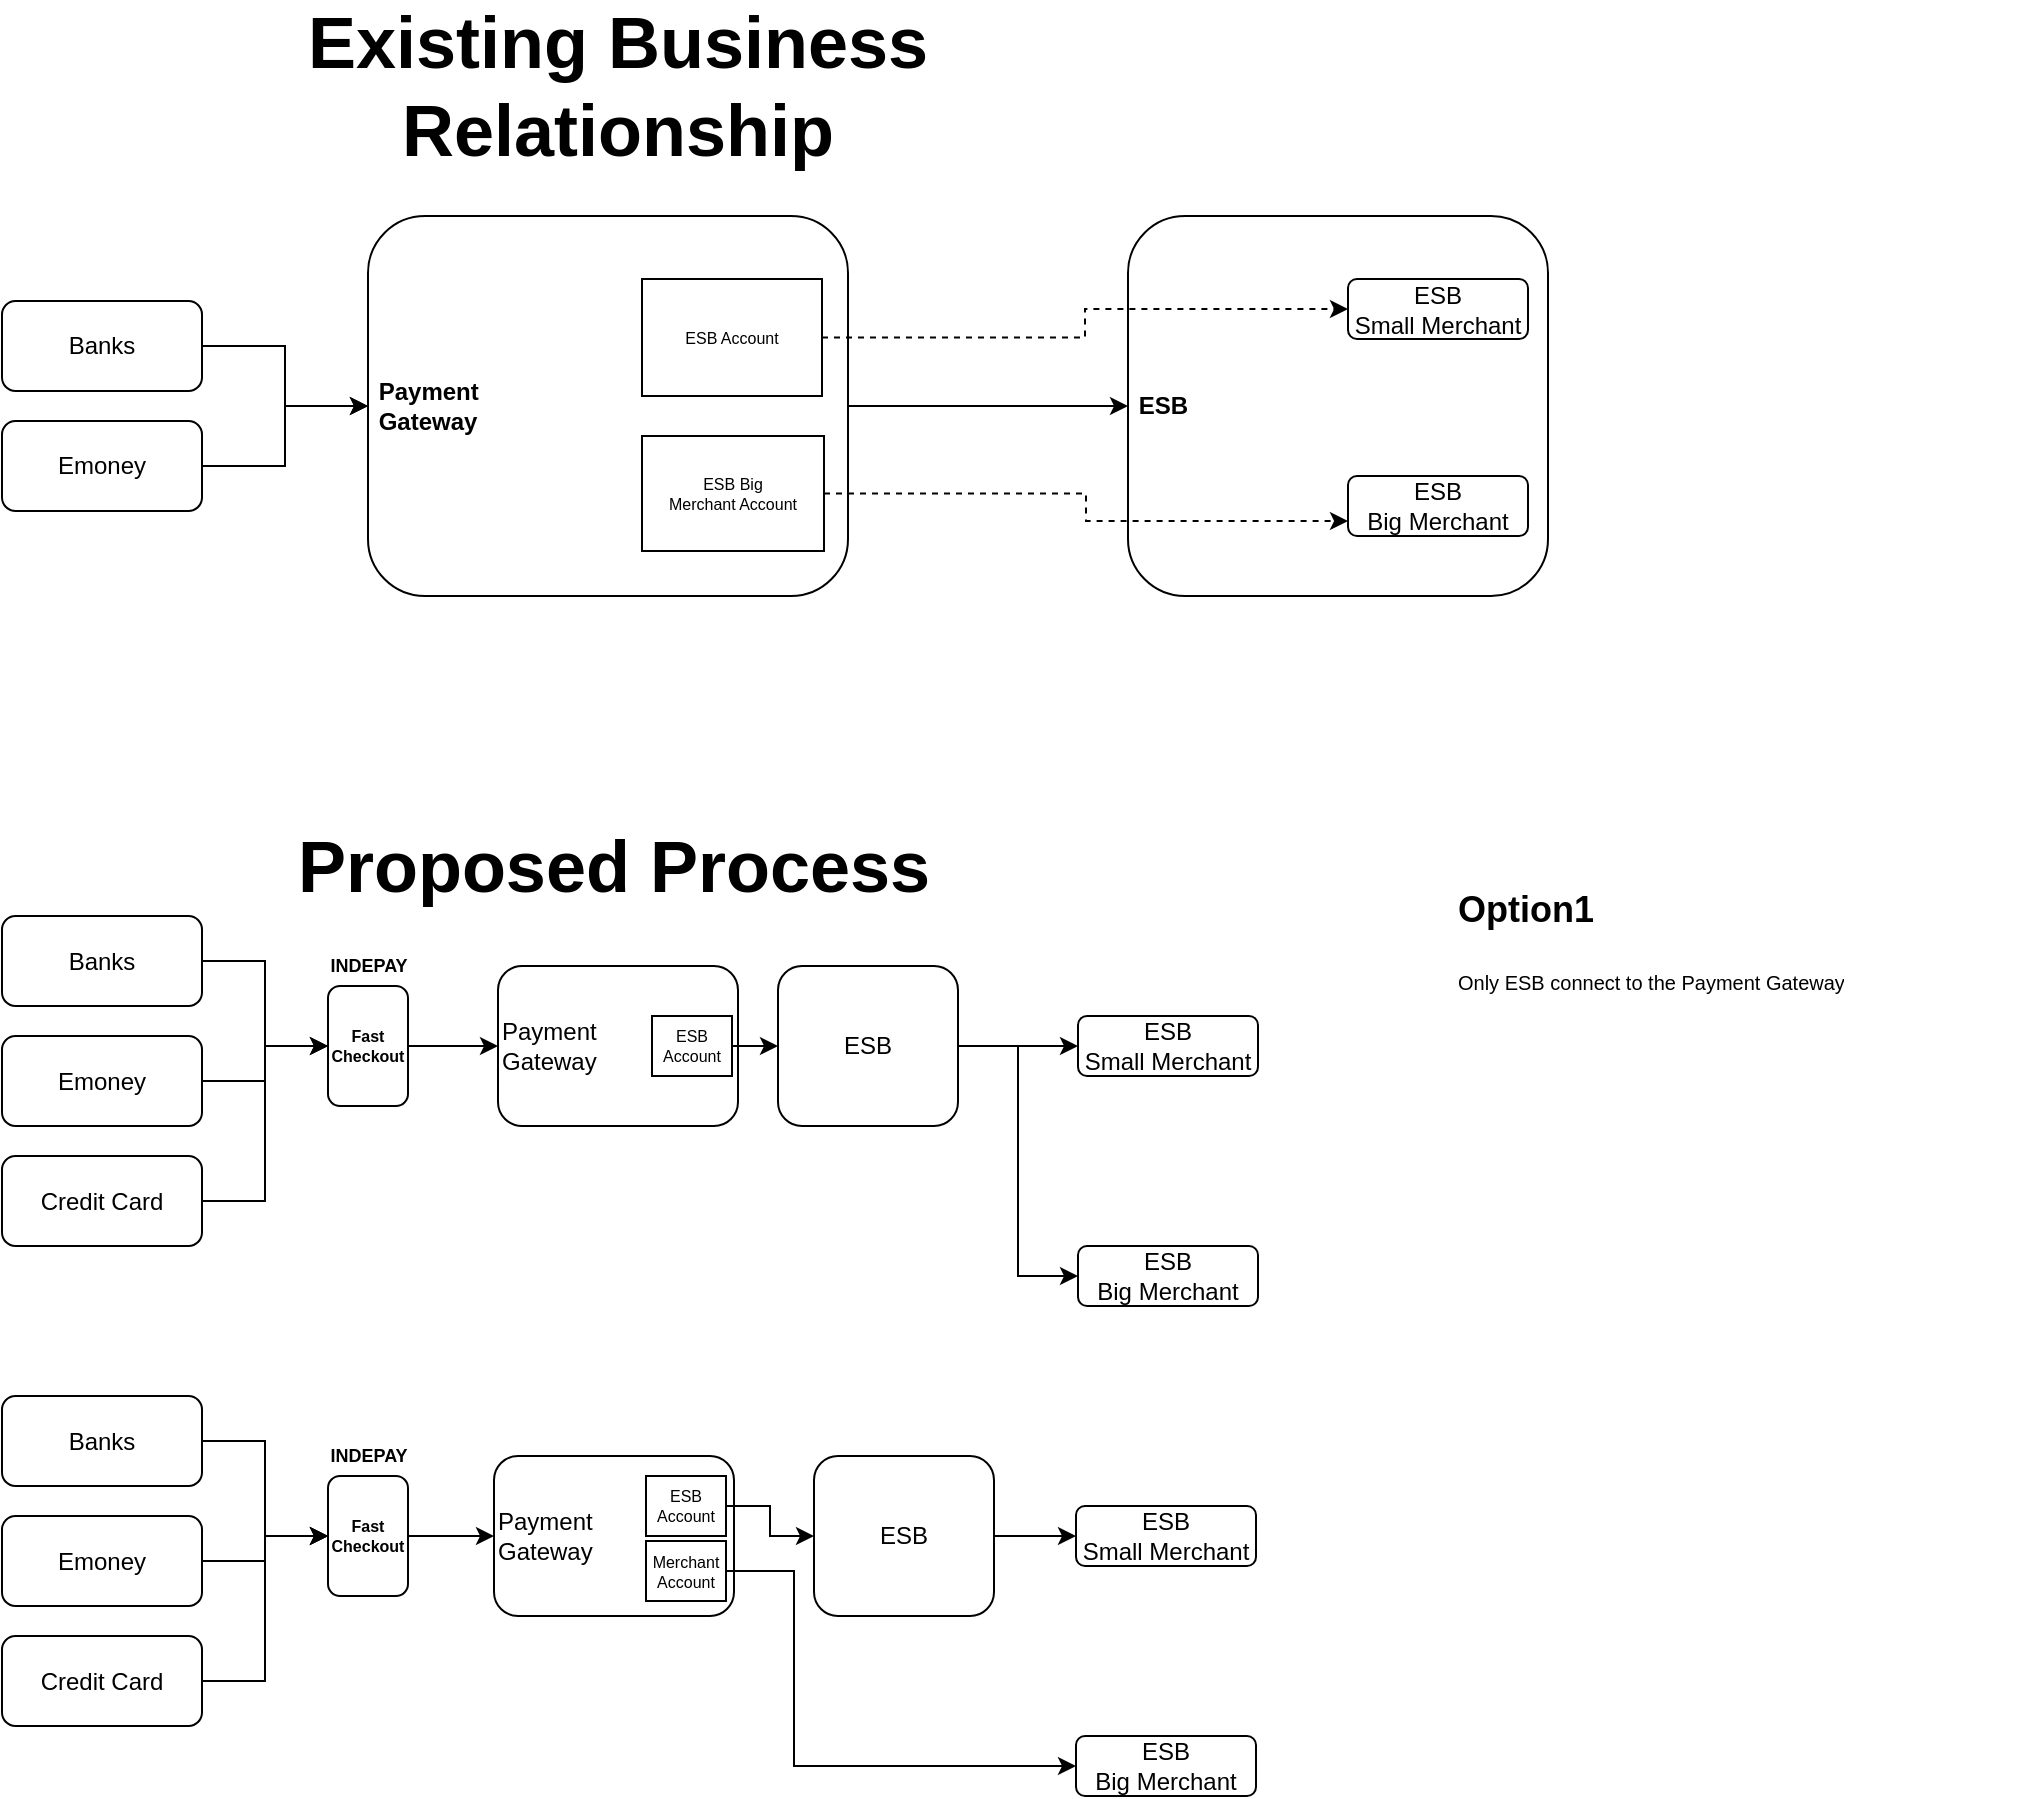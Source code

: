 <mxfile version="16.6.5" type="github">
  <diagram id="QpHCLaUq6RoqsA1fP30t" name="Page-1">
    <mxGraphModel dx="869" dy="511" grid="1" gridSize="10" guides="1" tooltips="1" connect="1" arrows="1" fold="1" page="1" pageScale="1" pageWidth="850" pageHeight="1100" math="0" shadow="0">
      <root>
        <mxCell id="0" />
        <mxCell id="1" parent="0" />
        <mxCell id="2sVnB2PPkFa4KDsbbvt0-8" style="edgeStyle=orthogonalEdgeStyle;rounded=0;orthogonalLoop=1;jettySize=auto;html=1;exitX=1;exitY=0.5;exitDx=0;exitDy=0;entryX=0;entryY=0.5;entryDx=0;entryDy=0;" edge="1" parent="1" source="2sVnB2PPkFa4KDsbbvt0-1" target="2sVnB2PPkFa4KDsbbvt0-2">
          <mxGeometry relative="1" as="geometry" />
        </mxCell>
        <mxCell id="2sVnB2PPkFa4KDsbbvt0-1" value="Banks" style="rounded=1;whiteSpace=wrap;html=1;" vertex="1" parent="1">
          <mxGeometry x="37" y="172.5" width="100" height="45" as="geometry" />
        </mxCell>
        <mxCell id="2sVnB2PPkFa4KDsbbvt0-99" style="edgeStyle=orthogonalEdgeStyle;rounded=0;orthogonalLoop=1;jettySize=auto;html=1;exitX=1;exitY=0.5;exitDx=0;exitDy=0;entryX=0;entryY=0.5;entryDx=0;entryDy=0;fontSize=9;" edge="1" parent="1" source="2sVnB2PPkFa4KDsbbvt0-2" target="2sVnB2PPkFa4KDsbbvt0-3">
          <mxGeometry relative="1" as="geometry" />
        </mxCell>
        <mxCell id="2sVnB2PPkFa4KDsbbvt0-2" value="&lt;b&gt;&lt;span style=&quot;white-space: pre&quot;&gt;	&lt;/span&gt;Payment&lt;br&gt;&lt;span style=&quot;white-space: pre&quot;&gt;	&lt;/span&gt;Gateway&lt;/b&gt;" style="rounded=1;whiteSpace=wrap;html=1;align=left;" vertex="1" parent="1">
          <mxGeometry x="220" y="130" width="240" height="190" as="geometry" />
        </mxCell>
        <mxCell id="2sVnB2PPkFa4KDsbbvt0-3" value="&lt;b&gt;&lt;span style=&quot;white-space: pre&quot;&gt;	&lt;/span&gt;ESB&lt;/b&gt;" style="rounded=1;whiteSpace=wrap;html=1;align=left;" vertex="1" parent="1">
          <mxGeometry x="600" y="130" width="210" height="190" as="geometry" />
        </mxCell>
        <mxCell id="2sVnB2PPkFa4KDsbbvt0-4" value="ESB&lt;br&gt;Small Merchant" style="rounded=1;whiteSpace=wrap;html=1;" vertex="1" parent="1">
          <mxGeometry x="710" y="161.5" width="90" height="30" as="geometry" />
        </mxCell>
        <mxCell id="2sVnB2PPkFa4KDsbbvt0-5" value="ESB&lt;br&gt;Big Merchant" style="rounded=1;whiteSpace=wrap;html=1;" vertex="1" parent="1">
          <mxGeometry x="710" y="260" width="90" height="30" as="geometry" />
        </mxCell>
        <mxCell id="2sVnB2PPkFa4KDsbbvt0-9" style="edgeStyle=orthogonalEdgeStyle;rounded=0;orthogonalLoop=1;jettySize=auto;html=1;exitX=1;exitY=0.5;exitDx=0;exitDy=0;entryX=0;entryY=0.5;entryDx=0;entryDy=0;" edge="1" parent="1" source="2sVnB2PPkFa4KDsbbvt0-6" target="2sVnB2PPkFa4KDsbbvt0-2">
          <mxGeometry relative="1" as="geometry" />
        </mxCell>
        <mxCell id="2sVnB2PPkFa4KDsbbvt0-6" value="Emoney" style="rounded=1;whiteSpace=wrap;html=1;" vertex="1" parent="1">
          <mxGeometry x="37" y="232.5" width="100" height="45" as="geometry" />
        </mxCell>
        <mxCell id="2sVnB2PPkFa4KDsbbvt0-100" style="edgeStyle=orthogonalEdgeStyle;rounded=0;orthogonalLoop=1;jettySize=auto;html=1;exitX=1;exitY=0.5;exitDx=0;exitDy=0;fontSize=9;dashed=1;" edge="1" parent="1" source="2sVnB2PPkFa4KDsbbvt0-14" target="2sVnB2PPkFa4KDsbbvt0-4">
          <mxGeometry relative="1" as="geometry" />
        </mxCell>
        <mxCell id="2sVnB2PPkFa4KDsbbvt0-14" value="ESB Account" style="rounded=0;whiteSpace=wrap;html=1;fontSize=8;" vertex="1" parent="1">
          <mxGeometry x="357" y="161.5" width="90" height="58.5" as="geometry" />
        </mxCell>
        <mxCell id="2sVnB2PPkFa4KDsbbvt0-101" style="edgeStyle=orthogonalEdgeStyle;rounded=0;orthogonalLoop=1;jettySize=auto;html=1;exitX=1;exitY=0.5;exitDx=0;exitDy=0;entryX=0;entryY=0.75;entryDx=0;entryDy=0;fontSize=9;dashed=1;" edge="1" parent="1" source="2sVnB2PPkFa4KDsbbvt0-15" target="2sVnB2PPkFa4KDsbbvt0-5">
          <mxGeometry relative="1" as="geometry" />
        </mxCell>
        <mxCell id="2sVnB2PPkFa4KDsbbvt0-15" value="ESB Big&lt;br&gt;Merchant Account" style="rounded=0;whiteSpace=wrap;html=1;fontSize=8;" vertex="1" parent="1">
          <mxGeometry x="357" y="240" width="91" height="57.5" as="geometry" />
        </mxCell>
        <mxCell id="2sVnB2PPkFa4KDsbbvt0-19" value="Existing Business Relationship" style="text;html=1;strokeColor=none;fillColor=none;align=center;verticalAlign=middle;whiteSpace=wrap;rounded=0;fontSize=36;fontStyle=1" vertex="1" parent="1">
          <mxGeometry x="180" y="50" width="330" height="30" as="geometry" />
        </mxCell>
        <mxCell id="2sVnB2PPkFa4KDsbbvt0-20" value="Proposed Process" style="text;html=1;strokeColor=none;fillColor=none;align=center;verticalAlign=middle;whiteSpace=wrap;rounded=0;fontSize=36;fontStyle=1" vertex="1" parent="1">
          <mxGeometry x="178" y="440" width="330" height="30" as="geometry" />
        </mxCell>
        <mxCell id="2sVnB2PPkFa4KDsbbvt0-21" style="edgeStyle=orthogonalEdgeStyle;rounded=0;orthogonalLoop=1;jettySize=auto;html=1;exitX=1;exitY=0.5;exitDx=0;exitDy=0;entryX=0;entryY=0.5;entryDx=0;entryDy=0;" edge="1" parent="1" source="2sVnB2PPkFa4KDsbbvt0-22" target="2sVnB2PPkFa4KDsbbvt0-37">
          <mxGeometry relative="1" as="geometry">
            <mxPoint x="227" y="545" as="targetPoint" />
          </mxGeometry>
        </mxCell>
        <mxCell id="2sVnB2PPkFa4KDsbbvt0-22" value="Banks" style="rounded=1;whiteSpace=wrap;html=1;" vertex="1" parent="1">
          <mxGeometry x="37" y="480" width="100" height="45" as="geometry" />
        </mxCell>
        <mxCell id="2sVnB2PPkFa4KDsbbvt0-23" value="Payment&lt;br&gt;Gateway" style="rounded=1;whiteSpace=wrap;html=1;align=left;" vertex="1" parent="1">
          <mxGeometry x="285" y="505" width="120" height="80" as="geometry" />
        </mxCell>
        <mxCell id="2sVnB2PPkFa4KDsbbvt0-24" style="edgeStyle=orthogonalEdgeStyle;rounded=0;orthogonalLoop=1;jettySize=auto;html=1;exitX=1;exitY=0.5;exitDx=0;exitDy=0;fontSize=8;" edge="1" parent="1" source="2sVnB2PPkFa4KDsbbvt0-25" target="2sVnB2PPkFa4KDsbbvt0-26">
          <mxGeometry relative="1" as="geometry" />
        </mxCell>
        <mxCell id="2sVnB2PPkFa4KDsbbvt0-41" style="edgeStyle=orthogonalEdgeStyle;rounded=0;orthogonalLoop=1;jettySize=auto;html=1;exitX=1;exitY=0.5;exitDx=0;exitDy=0;entryX=0;entryY=0.5;entryDx=0;entryDy=0;fontSize=8;" edge="1" parent="1" source="2sVnB2PPkFa4KDsbbvt0-25" target="2sVnB2PPkFa4KDsbbvt0-27">
          <mxGeometry relative="1" as="geometry" />
        </mxCell>
        <mxCell id="2sVnB2PPkFa4KDsbbvt0-25" value="ESB" style="rounded=1;whiteSpace=wrap;html=1;" vertex="1" parent="1">
          <mxGeometry x="425" y="505" width="90" height="80" as="geometry" />
        </mxCell>
        <mxCell id="2sVnB2PPkFa4KDsbbvt0-26" value="ESB&lt;br&gt;Small Merchant" style="rounded=1;whiteSpace=wrap;html=1;" vertex="1" parent="1">
          <mxGeometry x="575" y="530" width="90" height="30" as="geometry" />
        </mxCell>
        <mxCell id="2sVnB2PPkFa4KDsbbvt0-27" value="ESB&lt;br&gt;Big Merchant" style="rounded=1;whiteSpace=wrap;html=1;" vertex="1" parent="1">
          <mxGeometry x="575" y="645" width="90" height="30" as="geometry" />
        </mxCell>
        <mxCell id="2sVnB2PPkFa4KDsbbvt0-28" style="edgeStyle=orthogonalEdgeStyle;rounded=0;orthogonalLoop=1;jettySize=auto;html=1;exitX=1;exitY=0.5;exitDx=0;exitDy=0;entryX=0;entryY=0.5;entryDx=0;entryDy=0;startArrow=none;" edge="1" parent="1" source="2sVnB2PPkFa4KDsbbvt0-37">
          <mxGeometry relative="1" as="geometry">
            <mxPoint x="227" y="545" as="targetPoint" />
          </mxGeometry>
        </mxCell>
        <mxCell id="2sVnB2PPkFa4KDsbbvt0-29" value="Emoney" style="rounded=1;whiteSpace=wrap;html=1;" vertex="1" parent="1">
          <mxGeometry x="37" y="540" width="100" height="45" as="geometry" />
        </mxCell>
        <mxCell id="2sVnB2PPkFa4KDsbbvt0-30" style="edgeStyle=orthogonalEdgeStyle;rounded=0;orthogonalLoop=1;jettySize=auto;html=1;exitX=1;exitY=0.5;exitDx=0;exitDy=0;entryX=0;entryY=0.5;entryDx=0;entryDy=0;" edge="1" parent="1" source="2sVnB2PPkFa4KDsbbvt0-31" target="2sVnB2PPkFa4KDsbbvt0-37">
          <mxGeometry relative="1" as="geometry">
            <mxPoint x="227" y="545" as="targetPoint" />
          </mxGeometry>
        </mxCell>
        <mxCell id="2sVnB2PPkFa4KDsbbvt0-31" value="Credit Card" style="rounded=1;whiteSpace=wrap;html=1;" vertex="1" parent="1">
          <mxGeometry x="37" y="600" width="100" height="45" as="geometry" />
        </mxCell>
        <mxCell id="2sVnB2PPkFa4KDsbbvt0-40" style="edgeStyle=orthogonalEdgeStyle;rounded=0;orthogonalLoop=1;jettySize=auto;html=1;exitX=1;exitY=0.5;exitDx=0;exitDy=0;fontSize=8;" edge="1" parent="1" source="2sVnB2PPkFa4KDsbbvt0-33" target="2sVnB2PPkFa4KDsbbvt0-25">
          <mxGeometry relative="1" as="geometry" />
        </mxCell>
        <mxCell id="2sVnB2PPkFa4KDsbbvt0-33" value="ESB Account" style="rounded=0;whiteSpace=wrap;html=1;fontSize=8;" vertex="1" parent="1">
          <mxGeometry x="362" y="530" width="40" height="30" as="geometry" />
        </mxCell>
        <mxCell id="2sVnB2PPkFa4KDsbbvt0-39" style="edgeStyle=orthogonalEdgeStyle;rounded=0;orthogonalLoop=1;jettySize=auto;html=1;exitX=1;exitY=0.5;exitDx=0;exitDy=0;entryX=0;entryY=0.5;entryDx=0;entryDy=0;fontSize=8;" edge="1" parent="1" source="2sVnB2PPkFa4KDsbbvt0-37" target="2sVnB2PPkFa4KDsbbvt0-23">
          <mxGeometry relative="1" as="geometry" />
        </mxCell>
        <mxCell id="2sVnB2PPkFa4KDsbbvt0-37" value="Fast&lt;br&gt;Checkout" style="rounded=1;whiteSpace=wrap;html=1;fontSize=8;fontStyle=1" vertex="1" parent="1">
          <mxGeometry x="200" y="515" width="40" height="60" as="geometry" />
        </mxCell>
        <mxCell id="2sVnB2PPkFa4KDsbbvt0-38" value="" style="edgeStyle=orthogonalEdgeStyle;rounded=0;orthogonalLoop=1;jettySize=auto;html=1;exitX=1;exitY=0.5;exitDx=0;exitDy=0;entryX=0;entryY=0.5;entryDx=0;entryDy=0;endArrow=none;" edge="1" parent="1" source="2sVnB2PPkFa4KDsbbvt0-29" target="2sVnB2PPkFa4KDsbbvt0-37">
          <mxGeometry relative="1" as="geometry">
            <mxPoint x="137" y="562.5" as="sourcePoint" />
            <mxPoint x="227" y="545" as="targetPoint" />
          </mxGeometry>
        </mxCell>
        <mxCell id="2sVnB2PPkFa4KDsbbvt0-42" style="edgeStyle=orthogonalEdgeStyle;rounded=0;orthogonalLoop=1;jettySize=auto;html=1;exitX=1;exitY=0.5;exitDx=0;exitDy=0;entryX=0;entryY=0.5;entryDx=0;entryDy=0;" edge="1" parent="1" source="2sVnB2PPkFa4KDsbbvt0-43" target="2sVnB2PPkFa4KDsbbvt0-57">
          <mxGeometry relative="1" as="geometry">
            <mxPoint x="237" y="790" as="targetPoint" />
          </mxGeometry>
        </mxCell>
        <mxCell id="2sVnB2PPkFa4KDsbbvt0-43" value="Banks" style="rounded=1;whiteSpace=wrap;html=1;" vertex="1" parent="1">
          <mxGeometry x="37" y="720" width="100" height="45" as="geometry" />
        </mxCell>
        <mxCell id="2sVnB2PPkFa4KDsbbvt0-44" value="Payment&lt;br&gt;Gateway" style="rounded=1;whiteSpace=wrap;html=1;align=left;" vertex="1" parent="1">
          <mxGeometry x="283" y="750" width="120" height="80" as="geometry" />
        </mxCell>
        <mxCell id="2sVnB2PPkFa4KDsbbvt0-45" style="edgeStyle=orthogonalEdgeStyle;rounded=0;orthogonalLoop=1;jettySize=auto;html=1;exitX=1;exitY=0.5;exitDx=0;exitDy=0;fontSize=8;" edge="1" parent="1" source="2sVnB2PPkFa4KDsbbvt0-46" target="2sVnB2PPkFa4KDsbbvt0-47">
          <mxGeometry relative="1" as="geometry" />
        </mxCell>
        <mxCell id="2sVnB2PPkFa4KDsbbvt0-46" value="ESB" style="rounded=1;whiteSpace=wrap;html=1;" vertex="1" parent="1">
          <mxGeometry x="443" y="750" width="90" height="80" as="geometry" />
        </mxCell>
        <mxCell id="2sVnB2PPkFa4KDsbbvt0-47" value="ESB&lt;br&gt;Small Merchant" style="rounded=1;whiteSpace=wrap;html=1;" vertex="1" parent="1">
          <mxGeometry x="574" y="775" width="90" height="30" as="geometry" />
        </mxCell>
        <mxCell id="2sVnB2PPkFa4KDsbbvt0-48" value="ESB&lt;br&gt;Big Merchant" style="rounded=1;whiteSpace=wrap;html=1;" vertex="1" parent="1">
          <mxGeometry x="574" y="890" width="90" height="30" as="geometry" />
        </mxCell>
        <mxCell id="2sVnB2PPkFa4KDsbbvt0-49" style="edgeStyle=orthogonalEdgeStyle;rounded=0;orthogonalLoop=1;jettySize=auto;html=1;exitX=1;exitY=0.5;exitDx=0;exitDy=0;entryX=0;entryY=0.5;entryDx=0;entryDy=0;" edge="1" parent="1" source="2sVnB2PPkFa4KDsbbvt0-50" target="2sVnB2PPkFa4KDsbbvt0-57">
          <mxGeometry relative="1" as="geometry">
            <mxPoint x="237" y="790" as="targetPoint" />
          </mxGeometry>
        </mxCell>
        <mxCell id="2sVnB2PPkFa4KDsbbvt0-50" value="Emoney" style="rounded=1;whiteSpace=wrap;html=1;" vertex="1" parent="1">
          <mxGeometry x="37" y="780" width="100" height="45" as="geometry" />
        </mxCell>
        <mxCell id="2sVnB2PPkFa4KDsbbvt0-51" style="edgeStyle=orthogonalEdgeStyle;rounded=0;orthogonalLoop=1;jettySize=auto;html=1;exitX=1;exitY=0.5;exitDx=0;exitDy=0;entryX=0;entryY=0.5;entryDx=0;entryDy=0;" edge="1" parent="1" source="2sVnB2PPkFa4KDsbbvt0-52" target="2sVnB2PPkFa4KDsbbvt0-57">
          <mxGeometry relative="1" as="geometry">
            <mxPoint x="237" y="790" as="targetPoint" />
          </mxGeometry>
        </mxCell>
        <mxCell id="2sVnB2PPkFa4KDsbbvt0-52" value="Credit Card" style="rounded=1;whiteSpace=wrap;html=1;" vertex="1" parent="1">
          <mxGeometry x="37" y="840" width="100" height="45" as="geometry" />
        </mxCell>
        <mxCell id="2sVnB2PPkFa4KDsbbvt0-53" style="edgeStyle=orthogonalEdgeStyle;rounded=0;orthogonalLoop=1;jettySize=auto;html=1;exitX=1;exitY=0.5;exitDx=0;exitDy=0;fontSize=8;" edge="1" parent="1" source="2sVnB2PPkFa4KDsbbvt0-54" target="2sVnB2PPkFa4KDsbbvt0-46">
          <mxGeometry relative="1" as="geometry" />
        </mxCell>
        <mxCell id="2sVnB2PPkFa4KDsbbvt0-54" value="ESB Account" style="rounded=0;whiteSpace=wrap;html=1;fontSize=8;" vertex="1" parent="1">
          <mxGeometry x="359" y="760" width="40" height="30" as="geometry" />
        </mxCell>
        <mxCell id="2sVnB2PPkFa4KDsbbvt0-55" style="edgeStyle=orthogonalEdgeStyle;rounded=0;orthogonalLoop=1;jettySize=auto;html=1;exitX=1;exitY=0.5;exitDx=0;exitDy=0;entryX=0;entryY=0.5;entryDx=0;entryDy=0;fontSize=8;" edge="1" parent="1" source="2sVnB2PPkFa4KDsbbvt0-56" target="2sVnB2PPkFa4KDsbbvt0-48">
          <mxGeometry relative="1" as="geometry">
            <Array as="points">
              <mxPoint x="433" y="808" />
              <mxPoint x="433" y="905" />
            </Array>
          </mxGeometry>
        </mxCell>
        <mxCell id="2sVnB2PPkFa4KDsbbvt0-56" value="Merchant Account" style="rounded=0;whiteSpace=wrap;html=1;fontSize=8;" vertex="1" parent="1">
          <mxGeometry x="359" y="792.5" width="40" height="30" as="geometry" />
        </mxCell>
        <mxCell id="2sVnB2PPkFa4KDsbbvt0-58" style="edgeStyle=orthogonalEdgeStyle;rounded=0;orthogonalLoop=1;jettySize=auto;html=1;exitX=1;exitY=0.5;exitDx=0;exitDy=0;entryX=0;entryY=0.5;entryDx=0;entryDy=0;fontSize=8;" edge="1" parent="1" source="2sVnB2PPkFa4KDsbbvt0-57" target="2sVnB2PPkFa4KDsbbvt0-44">
          <mxGeometry relative="1" as="geometry" />
        </mxCell>
        <mxCell id="2sVnB2PPkFa4KDsbbvt0-57" value="Fast&lt;br&gt;Checkout" style="rounded=1;whiteSpace=wrap;html=1;fontSize=8;fontStyle=1" vertex="1" parent="1">
          <mxGeometry x="200" y="760" width="40" height="60" as="geometry" />
        </mxCell>
        <mxCell id="2sVnB2PPkFa4KDsbbvt0-59" value="&lt;font style=&quot;font-size: 9px;&quot;&gt;INDEPAY&lt;/font&gt;" style="text;html=1;strokeColor=none;fillColor=none;align=center;verticalAlign=middle;whiteSpace=wrap;rounded=0;fontSize=9;fontStyle=1" vertex="1" parent="1">
          <mxGeometry x="197.5" y="495" width="45" height="20" as="geometry" />
        </mxCell>
        <mxCell id="2sVnB2PPkFa4KDsbbvt0-60" value="&lt;font style=&quot;font-size: 9px;&quot;&gt;INDEPAY&lt;/font&gt;" style="text;html=1;strokeColor=none;fillColor=none;align=center;verticalAlign=middle;whiteSpace=wrap;rounded=0;fontSize=9;fontStyle=1" vertex="1" parent="1">
          <mxGeometry x="197.5" y="740" width="45" height="20" as="geometry" />
        </mxCell>
        <mxCell id="2sVnB2PPkFa4KDsbbvt0-98" value="&lt;h1&gt;&lt;span&gt;Option1&lt;/span&gt;&lt;/h1&gt;&lt;h1&gt;&lt;font size=&quot;1&quot;&gt;&lt;span style=&quot;font-weight: 400&quot;&gt;Only ESB connect to the Payment Gateway&lt;/span&gt;&lt;/font&gt;&lt;/h1&gt;" style="text;html=1;strokeColor=none;fillColor=none;spacing=5;spacingTop=-20;whiteSpace=wrap;overflow=hidden;rounded=0;fontSize=9;" vertex="1" parent="1">
          <mxGeometry x="760" y="465" width="290" height="120" as="geometry" />
        </mxCell>
      </root>
    </mxGraphModel>
  </diagram>
</mxfile>
